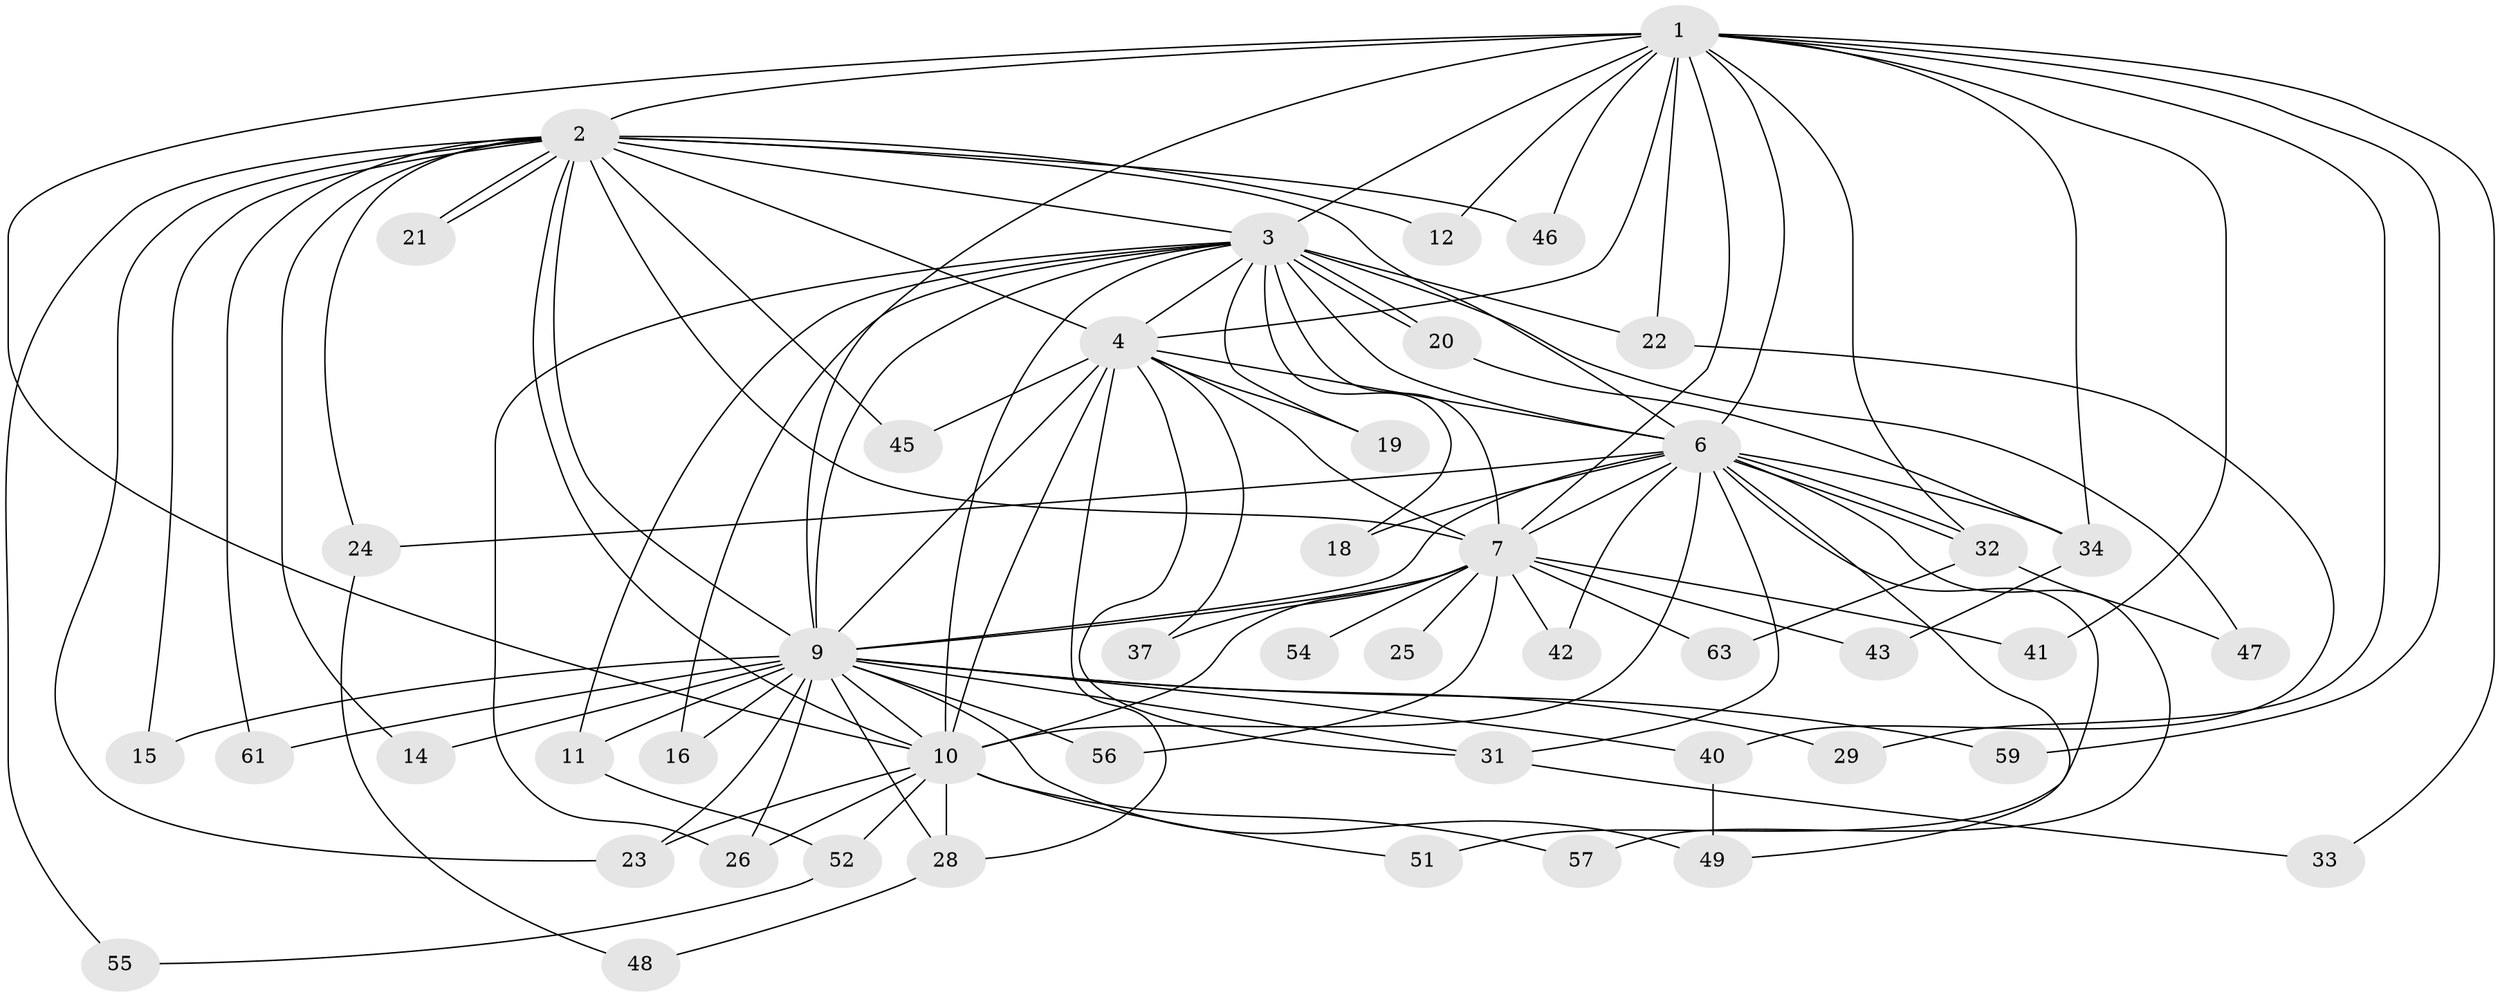 // original degree distribution, {15: 0.031746031746031744, 21: 0.015873015873015872, 17: 0.047619047619047616, 14: 0.015873015873015872, 13: 0.015873015873015872, 25: 0.015873015873015872, 16: 0.015873015873015872, 3: 0.19047619047619047, 2: 0.5714285714285714, 7: 0.015873015873015872, 4: 0.047619047619047616, 5: 0.015873015873015872}
// Generated by graph-tools (version 1.1) at 2025/11/02/27/25 16:11:02]
// undirected, 47 vertices, 111 edges
graph export_dot {
graph [start="1"]
  node [color=gray90,style=filled];
  1 [super="+5"];
  2 [super="+27"];
  3 [super="+44"];
  4 [super="+36"];
  6 [super="+8"];
  7 [super="+13"];
  9 [super="+17"];
  10 [super="+35"];
  11;
  12;
  14 [super="+60"];
  15;
  16;
  18;
  19;
  20;
  21;
  22 [super="+30"];
  23 [super="+38"];
  24;
  25;
  26;
  28 [super="+39"];
  29;
  31 [super="+53"];
  32 [super="+62"];
  33;
  34 [super="+50"];
  37;
  40;
  41;
  42;
  43;
  45;
  46;
  47;
  48;
  49 [super="+58"];
  51;
  52;
  54;
  55;
  56;
  57;
  59;
  61;
  63;
  1 -- 2 [weight=3];
  1 -- 3 [weight=2];
  1 -- 4 [weight=2];
  1 -- 6 [weight=4];
  1 -- 7 [weight=2];
  1 -- 9 [weight=2];
  1 -- 10 [weight=2];
  1 -- 29;
  1 -- 33;
  1 -- 41;
  1 -- 46;
  1 -- 34;
  1 -- 12;
  1 -- 22 [weight=2];
  1 -- 59;
  1 -- 32;
  2 -- 3;
  2 -- 4;
  2 -- 6 [weight=2];
  2 -- 7;
  2 -- 9;
  2 -- 10;
  2 -- 12;
  2 -- 14;
  2 -- 15;
  2 -- 21;
  2 -- 21;
  2 -- 23;
  2 -- 24;
  2 -- 45;
  2 -- 46;
  2 -- 55;
  2 -- 61;
  3 -- 4;
  3 -- 6 [weight=2];
  3 -- 7;
  3 -- 9;
  3 -- 10;
  3 -- 11;
  3 -- 16;
  3 -- 18;
  3 -- 19;
  3 -- 20;
  3 -- 20;
  3 -- 22;
  3 -- 26;
  3 -- 47;
  4 -- 6 [weight=3];
  4 -- 7;
  4 -- 9;
  4 -- 10;
  4 -- 19;
  4 -- 28;
  4 -- 31;
  4 -- 37;
  4 -- 45;
  6 -- 7 [weight=3];
  6 -- 9 [weight=2];
  6 -- 10 [weight=2];
  6 -- 32;
  6 -- 32;
  6 -- 57;
  6 -- 42;
  6 -- 49;
  6 -- 18;
  6 -- 51;
  6 -- 24;
  6 -- 34;
  6 -- 31;
  7 -- 9 [weight=2];
  7 -- 10 [weight=2];
  7 -- 25 [weight=2];
  7 -- 37;
  7 -- 41;
  7 -- 42;
  7 -- 43;
  7 -- 54 [weight=2];
  7 -- 63;
  7 -- 56;
  9 -- 10;
  9 -- 11;
  9 -- 14 [weight=2];
  9 -- 15;
  9 -- 16;
  9 -- 26;
  9 -- 28;
  9 -- 29;
  9 -- 31;
  9 -- 40;
  9 -- 49;
  9 -- 56;
  9 -- 59;
  9 -- 61;
  9 -- 23;
  10 -- 23;
  10 -- 26;
  10 -- 51;
  10 -- 52;
  10 -- 57;
  10 -- 28;
  11 -- 52;
  20 -- 34;
  22 -- 40;
  24 -- 48;
  28 -- 48;
  31 -- 33;
  32 -- 47;
  32 -- 63;
  34 -- 43;
  40 -- 49;
  52 -- 55;
}
